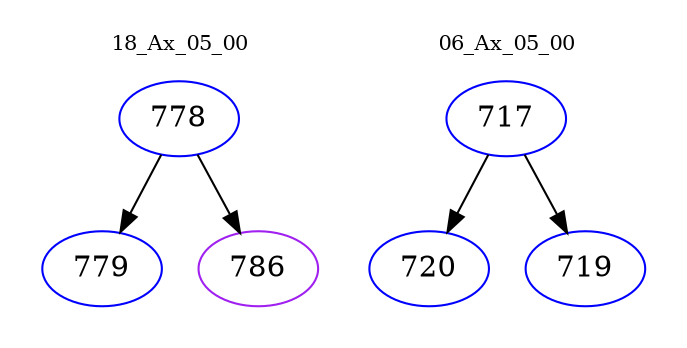 digraph{
subgraph cluster_0 {
color = white
label = "18_Ax_05_00";
fontsize=10;
T0_778 [label="778", color="blue"]
T0_778 -> T0_779 [color="black"]
T0_779 [label="779", color="blue"]
T0_778 -> T0_786 [color="black"]
T0_786 [label="786", color="purple"]
}
subgraph cluster_1 {
color = white
label = "06_Ax_05_00";
fontsize=10;
T1_717 [label="717", color="blue"]
T1_717 -> T1_720 [color="black"]
T1_720 [label="720", color="blue"]
T1_717 -> T1_719 [color="black"]
T1_719 [label="719", color="blue"]
}
}
